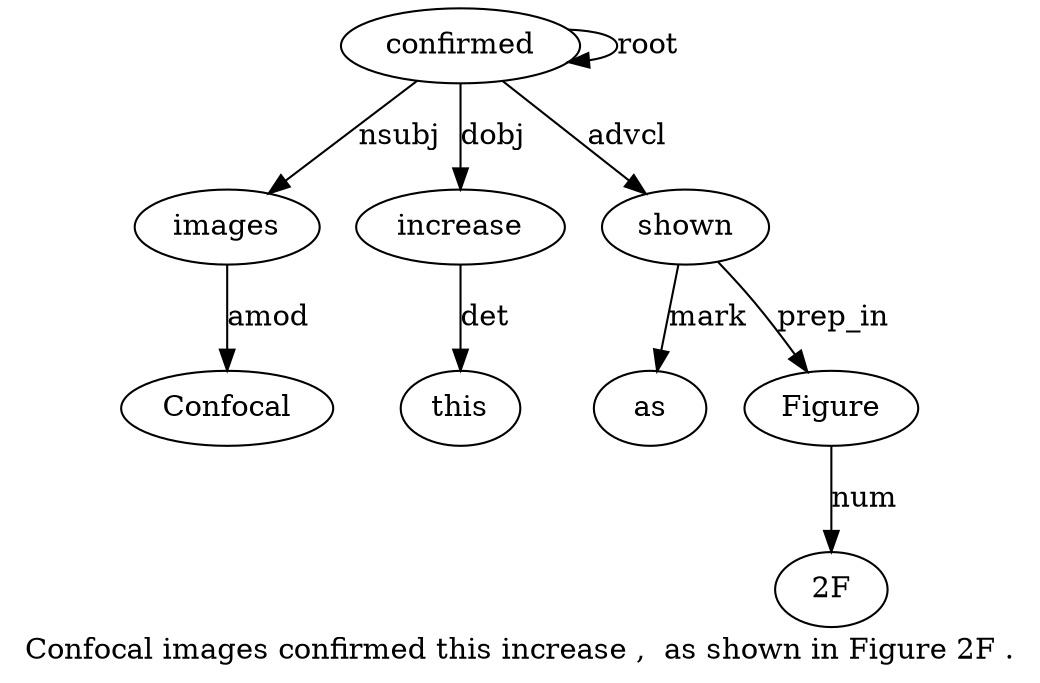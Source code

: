 digraph "Confocal images confirmed this increase ,  as shown in Figure 2F ." {
label="Confocal images confirmed this increase ,  as shown in Figure 2F .";
images2 [style=filled, fillcolor=white, label=images];
Confocal1 [style=filled, fillcolor=white, label=Confocal];
images2 -> Confocal1  [label=amod];
confirmed3 [style=filled, fillcolor=white, label=confirmed];
confirmed3 -> images2  [label=nsubj];
confirmed3 -> confirmed3  [label=root];
increase5 [style=filled, fillcolor=white, label=increase];
this4 [style=filled, fillcolor=white, label=this];
increase5 -> this4  [label=det];
confirmed3 -> increase5  [label=dobj];
shown8 [style=filled, fillcolor=white, label=shown];
as7 [style=filled, fillcolor=white, label=as];
shown8 -> as7  [label=mark];
confirmed3 -> shown8  [label=advcl];
Figure10 [style=filled, fillcolor=white, label=Figure];
shown8 -> Figure10  [label=prep_in];
"2F11" [style=filled, fillcolor=white, label="2F"];
Figure10 -> "2F11"  [label=num];
}
